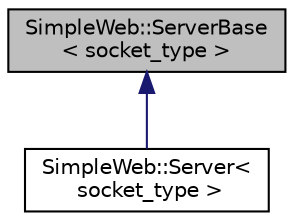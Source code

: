 digraph "SimpleWeb::ServerBase&lt; socket_type &gt;"
{
  edge [fontname="Helvetica",fontsize="10",labelfontname="Helvetica",labelfontsize="10"];
  node [fontname="Helvetica",fontsize="10",shape=record];
  Node1 [label="SimpleWeb::ServerBase\l\< socket_type \>",height=0.2,width=0.4,color="black", fillcolor="grey75", style="filled", fontcolor="black"];
  Node1 -> Node2 [dir="back",color="midnightblue",fontsize="10",style="solid",fontname="Helvetica"];
  Node2 [label="SimpleWeb::Server\<\l socket_type \>",height=0.2,width=0.4,color="black", fillcolor="white", style="filled",URL="$classSimpleWeb_1_1Server.html"];
}
